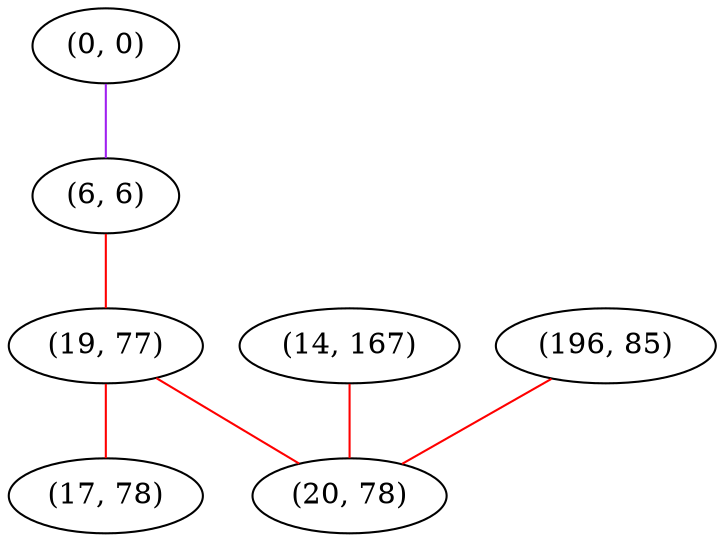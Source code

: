 graph "" {
"(0, 0)";
"(6, 6)";
"(14, 167)";
"(19, 77)";
"(196, 85)";
"(17, 78)";
"(20, 78)";
"(0, 0)" -- "(6, 6)"  [color=purple, key=0, weight=4];
"(6, 6)" -- "(19, 77)"  [color=red, key=0, weight=1];
"(14, 167)" -- "(20, 78)"  [color=red, key=0, weight=1];
"(19, 77)" -- "(17, 78)"  [color=red, key=0, weight=1];
"(19, 77)" -- "(20, 78)"  [color=red, key=0, weight=1];
"(196, 85)" -- "(20, 78)"  [color=red, key=0, weight=1];
}
